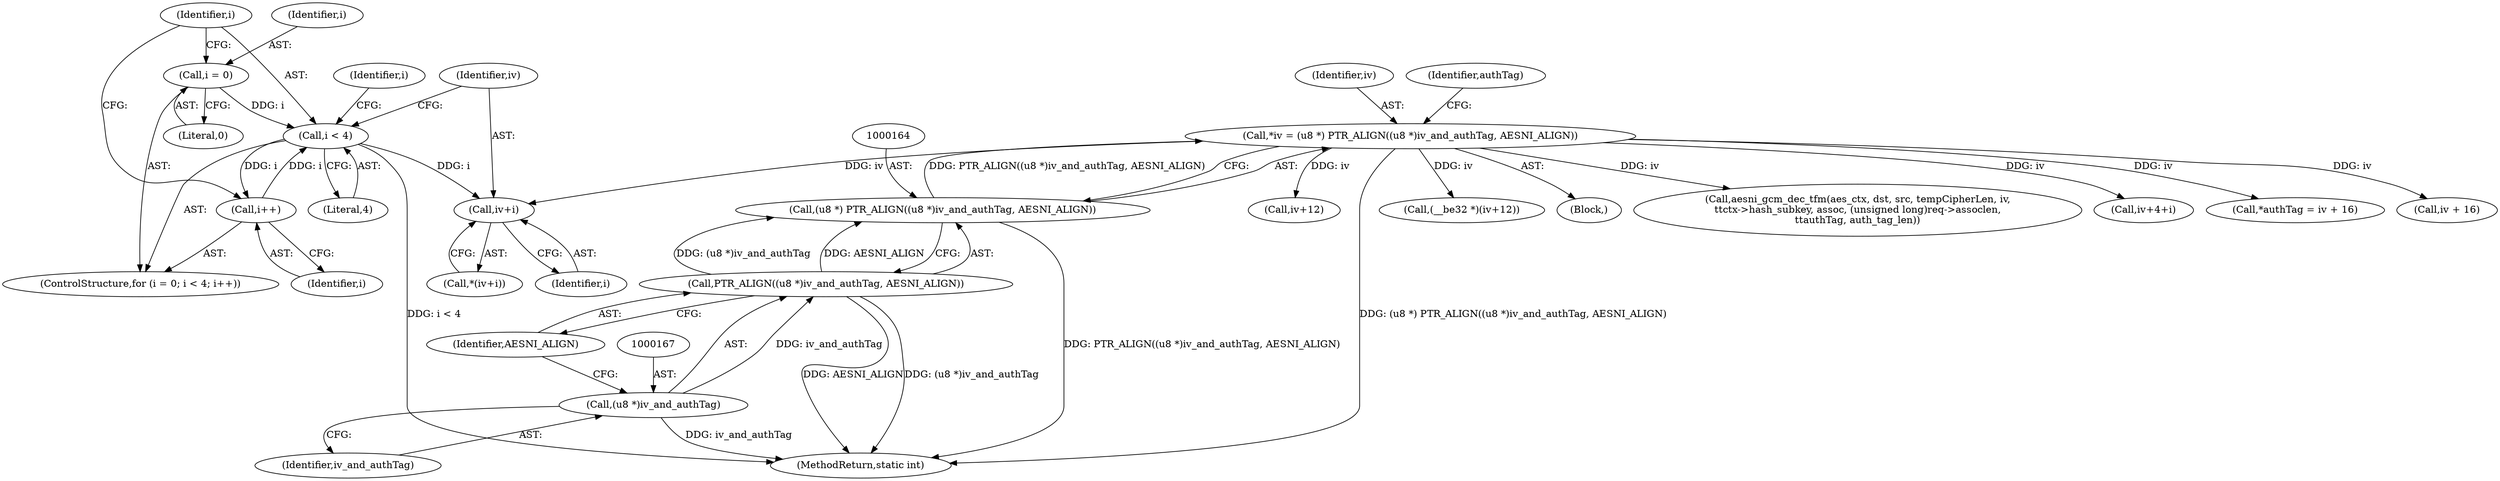 digraph "0_linux_ccfe8c3f7e52ae83155cb038753f4c75b774ca8a@pointer" {
"1000254" [label="(Call,iv+i)"];
"1000161" [label="(Call,*iv = (u8 *) PTR_ALIGN((u8 *)iv_and_authTag, AESNI_ALIGN))"];
"1000163" [label="(Call,(u8 *) PTR_ALIGN((u8 *)iv_and_authTag, AESNI_ALIGN))"];
"1000165" [label="(Call,PTR_ALIGN((u8 *)iv_and_authTag, AESNI_ALIGN))"];
"1000166" [label="(Call,(u8 *)iv_and_authTag)"];
"1000247" [label="(Call,i < 4)"];
"1000250" [label="(Call,i++)"];
"1000244" [label="(Call,i = 0)"];
"1000253" [label="(Call,*(iv+i))"];
"1000255" [label="(Identifier,iv)"];
"1000264" [label="(Identifier,i)"];
"1000246" [label="(Literal,0)"];
"1000161" [label="(Call,*iv = (u8 *) PTR_ALIGN((u8 *)iv_and_authTag, AESNI_ALIGN))"];
"1000251" [label="(Identifier,i)"];
"1000254" [label="(Call,iv+i)"];
"1000243" [label="(ControlStructure,for (i = 0; i < 4; i++))"];
"1000165" [label="(Call,PTR_ALIGN((u8 *)iv_and_authTag, AESNI_ALIGN))"];
"1000163" [label="(Call,(u8 *) PTR_ALIGN((u8 *)iv_and_authTag, AESNI_ALIGN))"];
"1000169" [label="(Identifier,AESNI_ALIGN)"];
"1000245" [label="(Identifier,i)"];
"1000477" [label="(MethodReturn,static int)"];
"1000244" [label="(Call,i = 0)"];
"1000172" [label="(Identifier,authTag)"];
"1000162" [label="(Identifier,iv)"];
"1000400" [label="(Call,aesni_gcm_dec_tfm(aes_ctx, dst, src, tempCipherLen, iv,\n\t\tctx->hash_subkey, assoc, (unsigned long)req->assoclen,\n\t\tauthTag, auth_tag_len))"];
"1000273" [label="(Call,iv+4+i)"];
"1000171" [label="(Call,*authTag = iv + 16)"];
"1000256" [label="(Identifier,i)"];
"1000173" [label="(Call,iv + 16)"];
"1000247" [label="(Call,i < 4)"];
"1000287" [label="(Call,iv+12)"];
"1000168" [label="(Identifier,iv_and_authTag)"];
"1000166" [label="(Call,(u8 *)iv_and_authTag)"];
"1000248" [label="(Identifier,i)"];
"1000285" [label="(Call,(__be32 *)(iv+12))"];
"1000250" [label="(Call,i++)"];
"1000108" [label="(Block,)"];
"1000249" [label="(Literal,4)"];
"1000254" -> "1000253"  [label="AST: "];
"1000254" -> "1000256"  [label="CFG: "];
"1000255" -> "1000254"  [label="AST: "];
"1000256" -> "1000254"  [label="AST: "];
"1000253" -> "1000254"  [label="CFG: "];
"1000161" -> "1000254"  [label="DDG: iv"];
"1000247" -> "1000254"  [label="DDG: i"];
"1000161" -> "1000108"  [label="AST: "];
"1000161" -> "1000163"  [label="CFG: "];
"1000162" -> "1000161"  [label="AST: "];
"1000163" -> "1000161"  [label="AST: "];
"1000172" -> "1000161"  [label="CFG: "];
"1000161" -> "1000477"  [label="DDG: (u8 *) PTR_ALIGN((u8 *)iv_and_authTag, AESNI_ALIGN)"];
"1000163" -> "1000161"  [label="DDG: PTR_ALIGN((u8 *)iv_and_authTag, AESNI_ALIGN)"];
"1000161" -> "1000171"  [label="DDG: iv"];
"1000161" -> "1000173"  [label="DDG: iv"];
"1000161" -> "1000273"  [label="DDG: iv"];
"1000161" -> "1000285"  [label="DDG: iv"];
"1000161" -> "1000287"  [label="DDG: iv"];
"1000161" -> "1000400"  [label="DDG: iv"];
"1000163" -> "1000165"  [label="CFG: "];
"1000164" -> "1000163"  [label="AST: "];
"1000165" -> "1000163"  [label="AST: "];
"1000163" -> "1000477"  [label="DDG: PTR_ALIGN((u8 *)iv_and_authTag, AESNI_ALIGN)"];
"1000165" -> "1000163"  [label="DDG: (u8 *)iv_and_authTag"];
"1000165" -> "1000163"  [label="DDG: AESNI_ALIGN"];
"1000165" -> "1000169"  [label="CFG: "];
"1000166" -> "1000165"  [label="AST: "];
"1000169" -> "1000165"  [label="AST: "];
"1000165" -> "1000477"  [label="DDG: AESNI_ALIGN"];
"1000165" -> "1000477"  [label="DDG: (u8 *)iv_and_authTag"];
"1000166" -> "1000165"  [label="DDG: iv_and_authTag"];
"1000166" -> "1000168"  [label="CFG: "];
"1000167" -> "1000166"  [label="AST: "];
"1000168" -> "1000166"  [label="AST: "];
"1000169" -> "1000166"  [label="CFG: "];
"1000166" -> "1000477"  [label="DDG: iv_and_authTag"];
"1000247" -> "1000243"  [label="AST: "];
"1000247" -> "1000249"  [label="CFG: "];
"1000248" -> "1000247"  [label="AST: "];
"1000249" -> "1000247"  [label="AST: "];
"1000255" -> "1000247"  [label="CFG: "];
"1000264" -> "1000247"  [label="CFG: "];
"1000247" -> "1000477"  [label="DDG: i < 4"];
"1000250" -> "1000247"  [label="DDG: i"];
"1000244" -> "1000247"  [label="DDG: i"];
"1000247" -> "1000250"  [label="DDG: i"];
"1000250" -> "1000243"  [label="AST: "];
"1000250" -> "1000251"  [label="CFG: "];
"1000251" -> "1000250"  [label="AST: "];
"1000248" -> "1000250"  [label="CFG: "];
"1000244" -> "1000243"  [label="AST: "];
"1000244" -> "1000246"  [label="CFG: "];
"1000245" -> "1000244"  [label="AST: "];
"1000246" -> "1000244"  [label="AST: "];
"1000248" -> "1000244"  [label="CFG: "];
}
